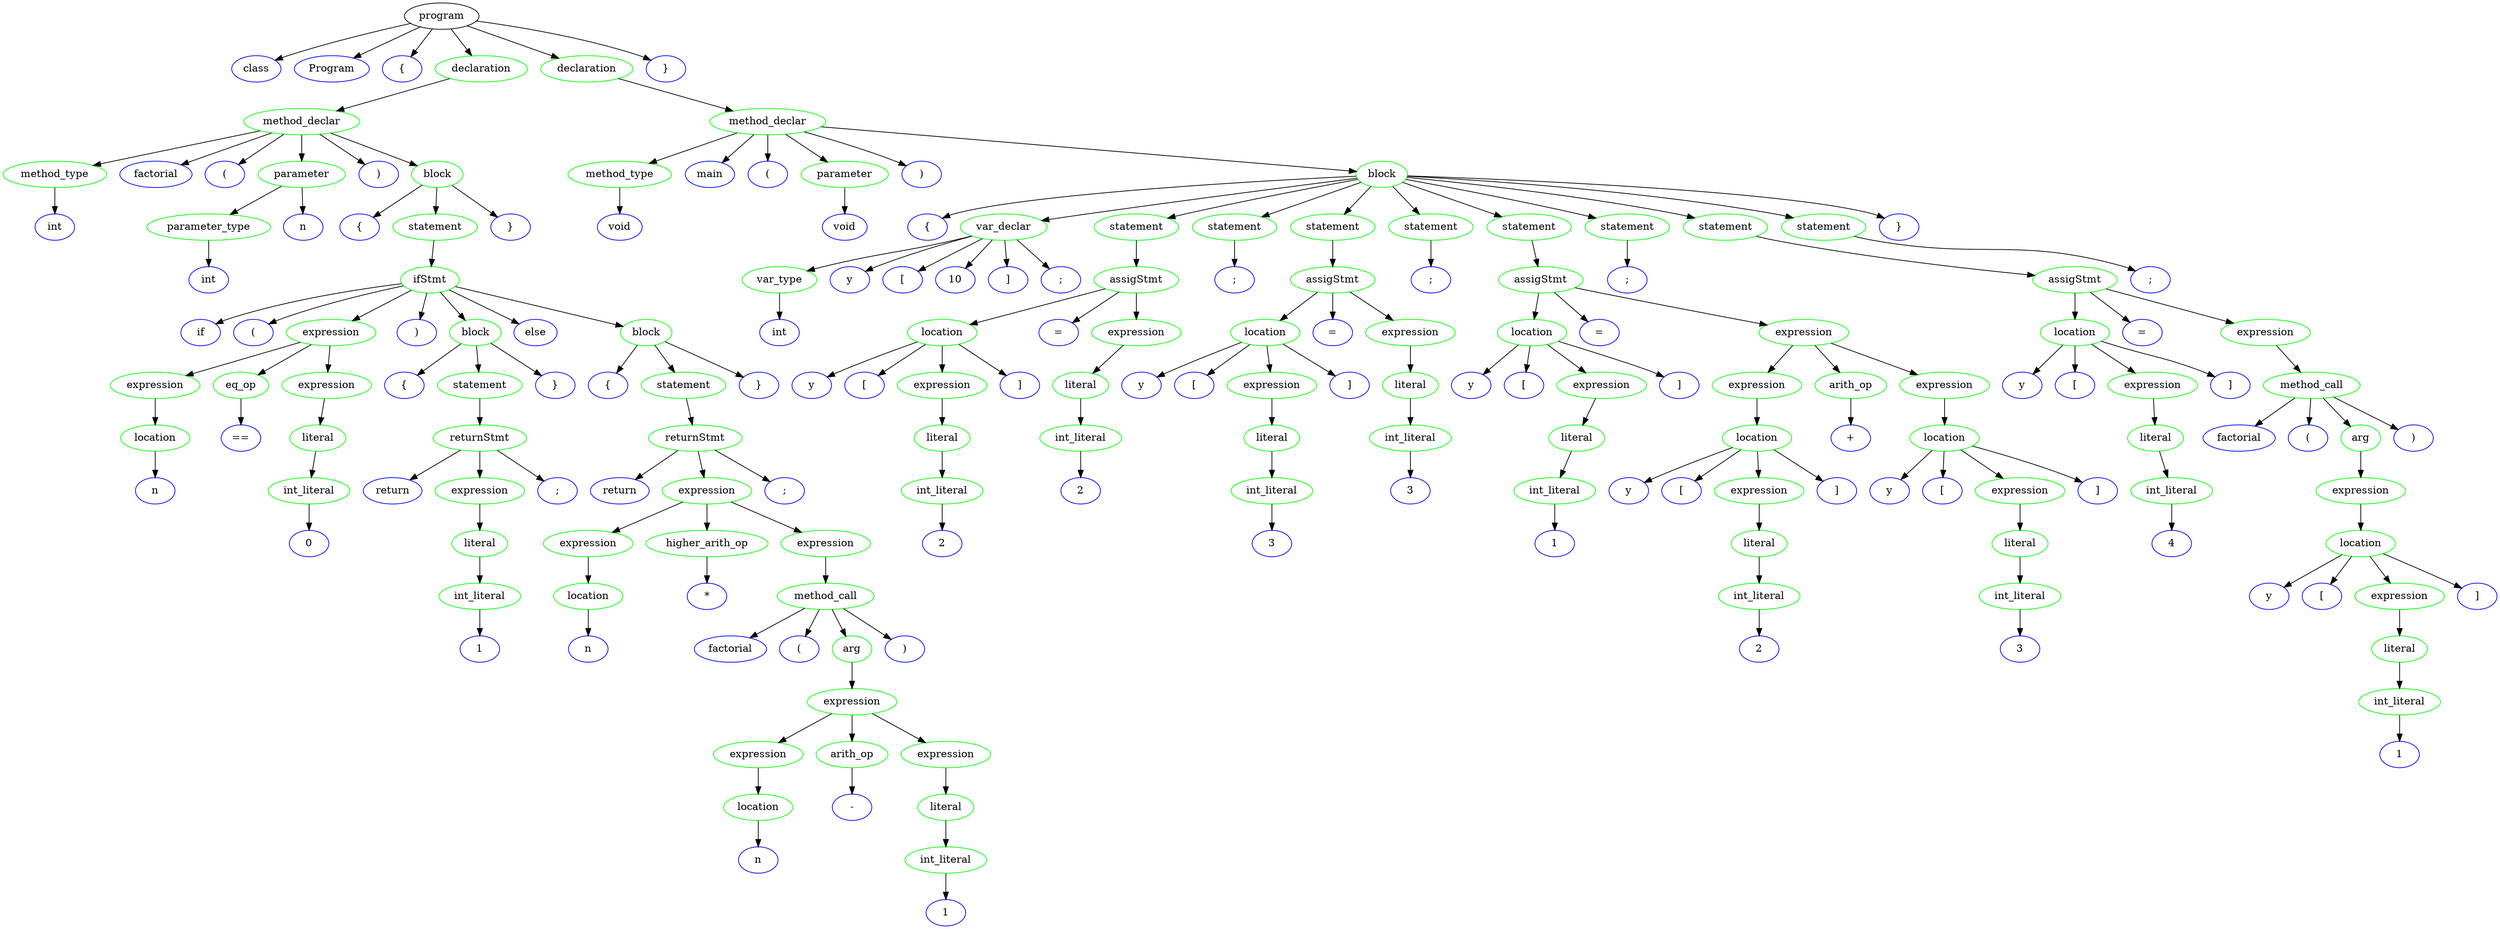 // Trees/tree_fact_array.gv
digraph "Trees/tree_fact_array" {
	0 [label=program]
	1 [label=class color=blue]
	0 -> 1
	2 [label=Program color=blue]
	0 -> 2
	3 [label="{" color=blue]
	0 -> 3
	4 [label=declaration color=green]
	0 -> 4
	5 [label=method_declar color=green]
	4 -> 5
	6 [label=method_type color=green]
	5 -> 6
	7 [label=int color=blue]
	6 -> 7
	8 [label=factorial color=blue]
	5 -> 8
	9 [label="(" color=blue]
	5 -> 9
	10 [label=parameter color=green]
	5 -> 10
	11 [label=parameter_type color=green]
	10 -> 11
	12 [label=int color=blue]
	11 -> 12
	13 [label=n color=blue]
	10 -> 13
	14 [label=")" color=blue]
	5 -> 14
	15 [label=block color=green]
	5 -> 15
	16 [label="{" color=blue]
	15 -> 16
	17 [label=statement color=green]
	15 -> 17
	18 [label=ifStmt color=green]
	17 -> 18
	19 [label=if color=blue]
	18 -> 19
	20 [label="(" color=blue]
	18 -> 20
	21 [label=expression color=green]
	18 -> 21
	22 [label=expression color=green]
	21 -> 22
	23 [label=location color=green]
	22 -> 23
	24 [label=n color=blue]
	23 -> 24
	25 [label=eq_op color=green]
	21 -> 25
	26 [label="==" color=blue]
	25 -> 26
	27 [label=expression color=green]
	21 -> 27
	28 [label=literal color=green]
	27 -> 28
	29 [label=int_literal color=green]
	28 -> 29
	30 [label=0 color=blue]
	29 -> 30
	31 [label=")" color=blue]
	18 -> 31
	32 [label=block color=green]
	18 -> 32
	33 [label="{" color=blue]
	32 -> 33
	34 [label=statement color=green]
	32 -> 34
	35 [label=returnStmt color=green]
	34 -> 35
	36 [label=return color=blue]
	35 -> 36
	37 [label=expression color=green]
	35 -> 37
	38 [label=literal color=green]
	37 -> 38
	39 [label=int_literal color=green]
	38 -> 39
	40 [label=1 color=blue]
	39 -> 40
	41 [label=";" color=blue]
	35 -> 41
	42 [label="}" color=blue]
	32 -> 42
	43 [label=else color=blue]
	18 -> 43
	44 [label=block color=green]
	18 -> 44
	45 [label="{" color=blue]
	44 -> 45
	46 [label=statement color=green]
	44 -> 46
	47 [label=returnStmt color=green]
	46 -> 47
	48 [label=return color=blue]
	47 -> 48
	49 [label=expression color=green]
	47 -> 49
	50 [label=expression color=green]
	49 -> 50
	51 [label=location color=green]
	50 -> 51
	52 [label=n color=blue]
	51 -> 52
	53 [label=higher_arith_op color=green]
	49 -> 53
	54 [label="*" color=blue]
	53 -> 54
	55 [label=expression color=green]
	49 -> 55
	56 [label=method_call color=green]
	55 -> 56
	57 [label=factorial color=blue]
	56 -> 57
	58 [label="(" color=blue]
	56 -> 58
	59 [label=arg color=green]
	56 -> 59
	60 [label=expression color=green]
	59 -> 60
	61 [label=expression color=green]
	60 -> 61
	62 [label=location color=green]
	61 -> 62
	63 [label=n color=blue]
	62 -> 63
	64 [label=arith_op color=green]
	60 -> 64
	65 [label="-" color=blue]
	64 -> 65
	66 [label=expression color=green]
	60 -> 66
	67 [label=literal color=green]
	66 -> 67
	68 [label=int_literal color=green]
	67 -> 68
	69 [label=1 color=blue]
	68 -> 69
	70 [label=")" color=blue]
	56 -> 70
	71 [label=";" color=blue]
	47 -> 71
	72 [label="}" color=blue]
	44 -> 72
	73 [label="}" color=blue]
	15 -> 73
	74 [label=declaration color=green]
	0 -> 74
	75 [label=method_declar color=green]
	74 -> 75
	76 [label=method_type color=green]
	75 -> 76
	77 [label=void color=blue]
	76 -> 77
	78 [label=main color=blue]
	75 -> 78
	79 [label="(" color=blue]
	75 -> 79
	80 [label=parameter color=green]
	75 -> 80
	81 [label=void color=blue]
	80 -> 81
	82 [label=")" color=blue]
	75 -> 82
	83 [label=block color=green]
	75 -> 83
	84 [label="{" color=blue]
	83 -> 84
	85 [label=var_declar color=green]
	83 -> 85
	86 [label=var_type color=green]
	85 -> 86
	87 [label=int color=blue]
	86 -> 87
	88 [label=y color=blue]
	85 -> 88
	89 [label="[" color=blue]
	85 -> 89
	90 [label=10 color=blue]
	85 -> 90
	91 [label="]" color=blue]
	85 -> 91
	92 [label=";" color=blue]
	85 -> 92
	93 [label=statement color=green]
	83 -> 93
	94 [label=assigStmt color=green]
	93 -> 94
	95 [label=location color=green]
	94 -> 95
	96 [label=y color=blue]
	95 -> 96
	97 [label="[" color=blue]
	95 -> 97
	98 [label=expression color=green]
	95 -> 98
	99 [label=literal color=green]
	98 -> 99
	100 [label=int_literal color=green]
	99 -> 100
	101 [label=2 color=blue]
	100 -> 101
	102 [label="]" color=blue]
	95 -> 102
	103 [label="=" color=blue]
	94 -> 103
	104 [label=expression color=green]
	94 -> 104
	105 [label=literal color=green]
	104 -> 105
	106 [label=int_literal color=green]
	105 -> 106
	107 [label=2 color=blue]
	106 -> 107
	108 [label=statement color=green]
	83 -> 108
	109 [label=";" color=blue]
	108 -> 109
	110 [label=statement color=green]
	83 -> 110
	111 [label=assigStmt color=green]
	110 -> 111
	112 [label=location color=green]
	111 -> 112
	113 [label=y color=blue]
	112 -> 113
	114 [label="[" color=blue]
	112 -> 114
	115 [label=expression color=green]
	112 -> 115
	116 [label=literal color=green]
	115 -> 116
	117 [label=int_literal color=green]
	116 -> 117
	118 [label=3 color=blue]
	117 -> 118
	119 [label="]" color=blue]
	112 -> 119
	120 [label="=" color=blue]
	111 -> 120
	121 [label=expression color=green]
	111 -> 121
	122 [label=literal color=green]
	121 -> 122
	123 [label=int_literal color=green]
	122 -> 123
	124 [label=3 color=blue]
	123 -> 124
	125 [label=statement color=green]
	83 -> 125
	126 [label=";" color=blue]
	125 -> 126
	127 [label=statement color=green]
	83 -> 127
	128 [label=assigStmt color=green]
	127 -> 128
	129 [label=location color=green]
	128 -> 129
	130 [label=y color=blue]
	129 -> 130
	131 [label="[" color=blue]
	129 -> 131
	132 [label=expression color=green]
	129 -> 132
	133 [label=literal color=green]
	132 -> 133
	134 [label=int_literal color=green]
	133 -> 134
	135 [label=1 color=blue]
	134 -> 135
	136 [label="]" color=blue]
	129 -> 136
	137 [label="=" color=blue]
	128 -> 137
	138 [label=expression color=green]
	128 -> 138
	139 [label=expression color=green]
	138 -> 139
	140 [label=location color=green]
	139 -> 140
	141 [label=y color=blue]
	140 -> 141
	142 [label="[" color=blue]
	140 -> 142
	143 [label=expression color=green]
	140 -> 143
	144 [label=literal color=green]
	143 -> 144
	145 [label=int_literal color=green]
	144 -> 145
	146 [label=2 color=blue]
	145 -> 146
	147 [label="]" color=blue]
	140 -> 147
	148 [label=arith_op color=green]
	138 -> 148
	149 [label="+" color=blue]
	148 -> 149
	150 [label=expression color=green]
	138 -> 150
	151 [label=location color=green]
	150 -> 151
	152 [label=y color=blue]
	151 -> 152
	153 [label="[" color=blue]
	151 -> 153
	154 [label=expression color=green]
	151 -> 154
	155 [label=literal color=green]
	154 -> 155
	156 [label=int_literal color=green]
	155 -> 156
	157 [label=3 color=blue]
	156 -> 157
	158 [label="]" color=blue]
	151 -> 158
	159 [label=statement color=green]
	83 -> 159
	160 [label=";" color=blue]
	159 -> 160
	161 [label=statement color=green]
	83 -> 161
	162 [label=assigStmt color=green]
	161 -> 162
	163 [label=location color=green]
	162 -> 163
	164 [label=y color=blue]
	163 -> 164
	165 [label="[" color=blue]
	163 -> 165
	166 [label=expression color=green]
	163 -> 166
	167 [label=literal color=green]
	166 -> 167
	168 [label=int_literal color=green]
	167 -> 168
	169 [label=4 color=blue]
	168 -> 169
	170 [label="]" color=blue]
	163 -> 170
	171 [label="=" color=blue]
	162 -> 171
	172 [label=expression color=green]
	162 -> 172
	173 [label=method_call color=green]
	172 -> 173
	174 [label=factorial color=blue]
	173 -> 174
	175 [label="(" color=blue]
	173 -> 175
	176 [label=arg color=green]
	173 -> 176
	177 [label=expression color=green]
	176 -> 177
	178 [label=location color=green]
	177 -> 178
	179 [label=y color=blue]
	178 -> 179
	180 [label="[" color=blue]
	178 -> 180
	181 [label=expression color=green]
	178 -> 181
	182 [label=literal color=green]
	181 -> 182
	183 [label=int_literal color=green]
	182 -> 183
	184 [label=1 color=blue]
	183 -> 184
	185 [label="]" color=blue]
	178 -> 185
	186 [label=")" color=blue]
	173 -> 186
	187 [label=statement color=green]
	83 -> 187
	188 [label=";" color=blue]
	187 -> 188
	189 [label="}" color=blue]
	83 -> 189
	190 [label="}" color=blue]
	0 -> 190
}

